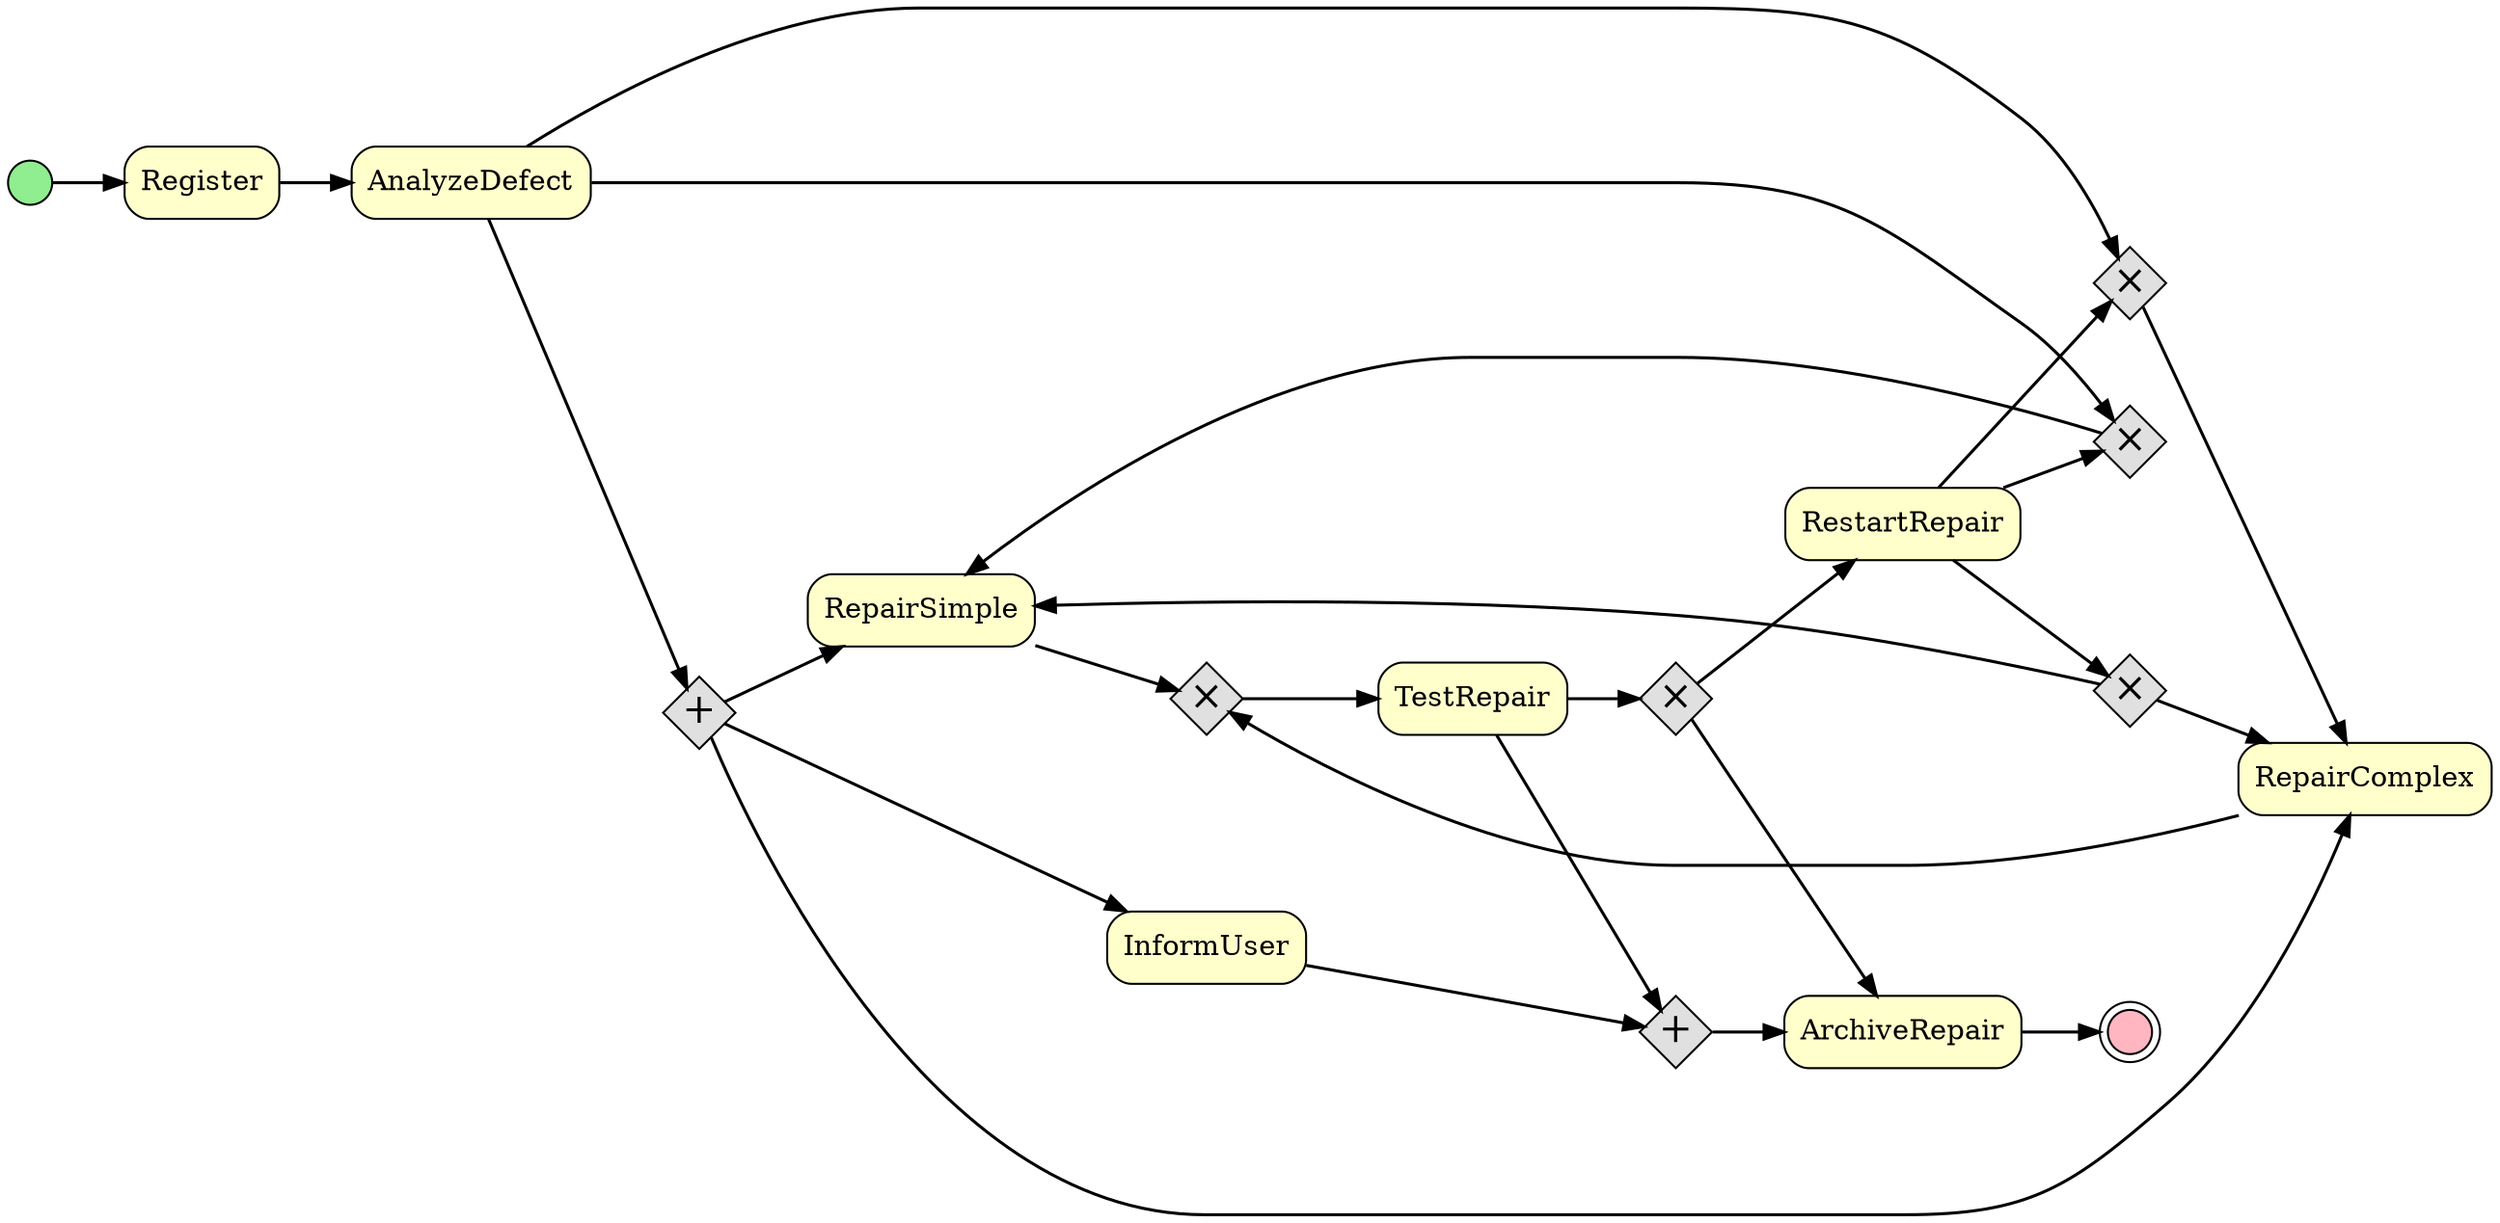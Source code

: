 // Alpha Miner BPMN
digraph {
	graph [nodesep=0.6 rankdir=LR]
	node [shape=box style=rounded]
	edge [penwidth=1.5]
	RepairSimple [fillcolor="#FFFFCC" shape=box style="rounded,filled"]
	RepairComplex [fillcolor="#FFFFCC" shape=box style="rounded,filled"]
	RestartRepair [fillcolor="#FFFFCC" shape=box style="rounded,filled"]
	Register [fillcolor="#FFFFCC" shape=box style="rounded,filled"]
	InformUser [fillcolor="#FFFFCC" shape=box style="rounded,filled"]
	ArchiveRepair [fillcolor="#FFFFCC" shape=box style="rounded,filled"]
	AnalyzeDefect [fillcolor="#FFFFCC" shape=box style="rounded,filled"]
	TestRepair [fillcolor="#FFFFCC" shape=box style="rounded,filled"]
	"AUTOs_1_AnalyzeDefect->InformUser_RepairComplex_RepairSimple" [label="+" fillcolor="#E0E0E0" fixedsize=true fontsize=20 height=.5 shape=diamond style=filled width=.5]
	AnalyzeDefect -> "AUTOs_1_AnalyzeDefect->InformUser_RepairComplex_RepairSimple"
	"AUTOs_1_AnalyzeDefect->InformUser_RepairComplex_RepairSimple" -> RepairSimple
	"AUTOs_1_AnalyzeDefect->InformUser_RepairComplex_RepairSimple" -> RepairComplex
	"AUTOs_1_AnalyzeDefect->InformUser_RepairComplex_RepairSimple" -> InformUser
	"AUTOs_2_RestartRepair->RepairComplex_RepairSimple" [label="×" fillcolor="#E0E0E0" fixedsize=true fontsize=20 height=.5 shape=diamond style=filled width=.5]
	RestartRepair -> "AUTOs_2_RestartRepair->RepairComplex_RepairSimple"
	"AUTOs_2_RestartRepair->RepairComplex_RepairSimple" -> RepairSimple
	"AUTOs_2_RestartRepair->RepairComplex_RepairSimple" -> RepairComplex
	"AUTOs_3_TestRepair->ArchiveRepair_RestartRepair" [label="×" fillcolor="#E0E0E0" fixedsize=true fontsize=20 height=.5 shape=diamond style=filled width=.5]
	TestRepair -> "AUTOs_3_TestRepair->ArchiveRepair_RestartRepair"
	"AUTOs_3_TestRepair->ArchiveRepair_RestartRepair" -> ArchiveRepair
	"AUTOs_3_TestRepair->ArchiveRepair_RestartRepair" -> RestartRepair
	"AUTOm_4_AnalyzeDefect_RestartRepair->RepairSimple" [label="×" fillcolor="#E0E0E0" fixedsize=true fontsize=20 height=.5 shape=diamond style=filled width=.5]
	"AUTOm_4_AnalyzeDefect_RestartRepair->RepairSimple" -> RepairSimple
	RestartRepair -> "AUTOm_4_AnalyzeDefect_RestartRepair->RepairSimple"
	AnalyzeDefect -> "AUTOm_4_AnalyzeDefect_RestartRepair->RepairSimple"
	"AUTOm_5_AnalyzeDefect_RestartRepair->RepairComplex" [label="×" fillcolor="#E0E0E0" fixedsize=true fontsize=20 height=.5 shape=diamond style=filled width=.5]
	"AUTOm_5_AnalyzeDefect_RestartRepair->RepairComplex" -> RepairComplex
	RestartRepair -> "AUTOm_5_AnalyzeDefect_RestartRepair->RepairComplex"
	AnalyzeDefect -> "AUTOm_5_AnalyzeDefect_RestartRepair->RepairComplex"
	"AUTOm_6_InformUser_TestRepair->ArchiveRepair" [label="+" fillcolor="#E0E0E0" fixedsize=true fontsize=20 height=.5 shape=diamond style=filled width=.5]
	"AUTOm_6_InformUser_TestRepair->ArchiveRepair" -> ArchiveRepair
	TestRepair -> "AUTOm_6_InformUser_TestRepair->ArchiveRepair"
	InformUser -> "AUTOm_6_InformUser_TestRepair->ArchiveRepair"
	"AUTOm_7_RepairComplex_RepairSimple->TestRepair" [label="×" fillcolor="#E0E0E0" fixedsize=true fontsize=20 height=.5 shape=diamond style=filled width=.5]
	"AUTOm_7_RepairComplex_RepairSimple->TestRepair" -> TestRepair
	RepairSimple -> "AUTOm_7_RepairComplex_RepairSimple->TestRepair"
	RepairComplex -> "AUTOm_7_RepairComplex_RepairSimple->TestRepair"
	Register -> AnalyzeDefect
	start [label="" fillcolor="#90EE90" fixedsize=true shape=circle style=filled width=0.3]
	start -> Register
	end [label="" fillcolor="#FFB6C1" fixedsize=true shape=doublecircle style=filled width=0.3]
	ArchiveRepair -> end
}